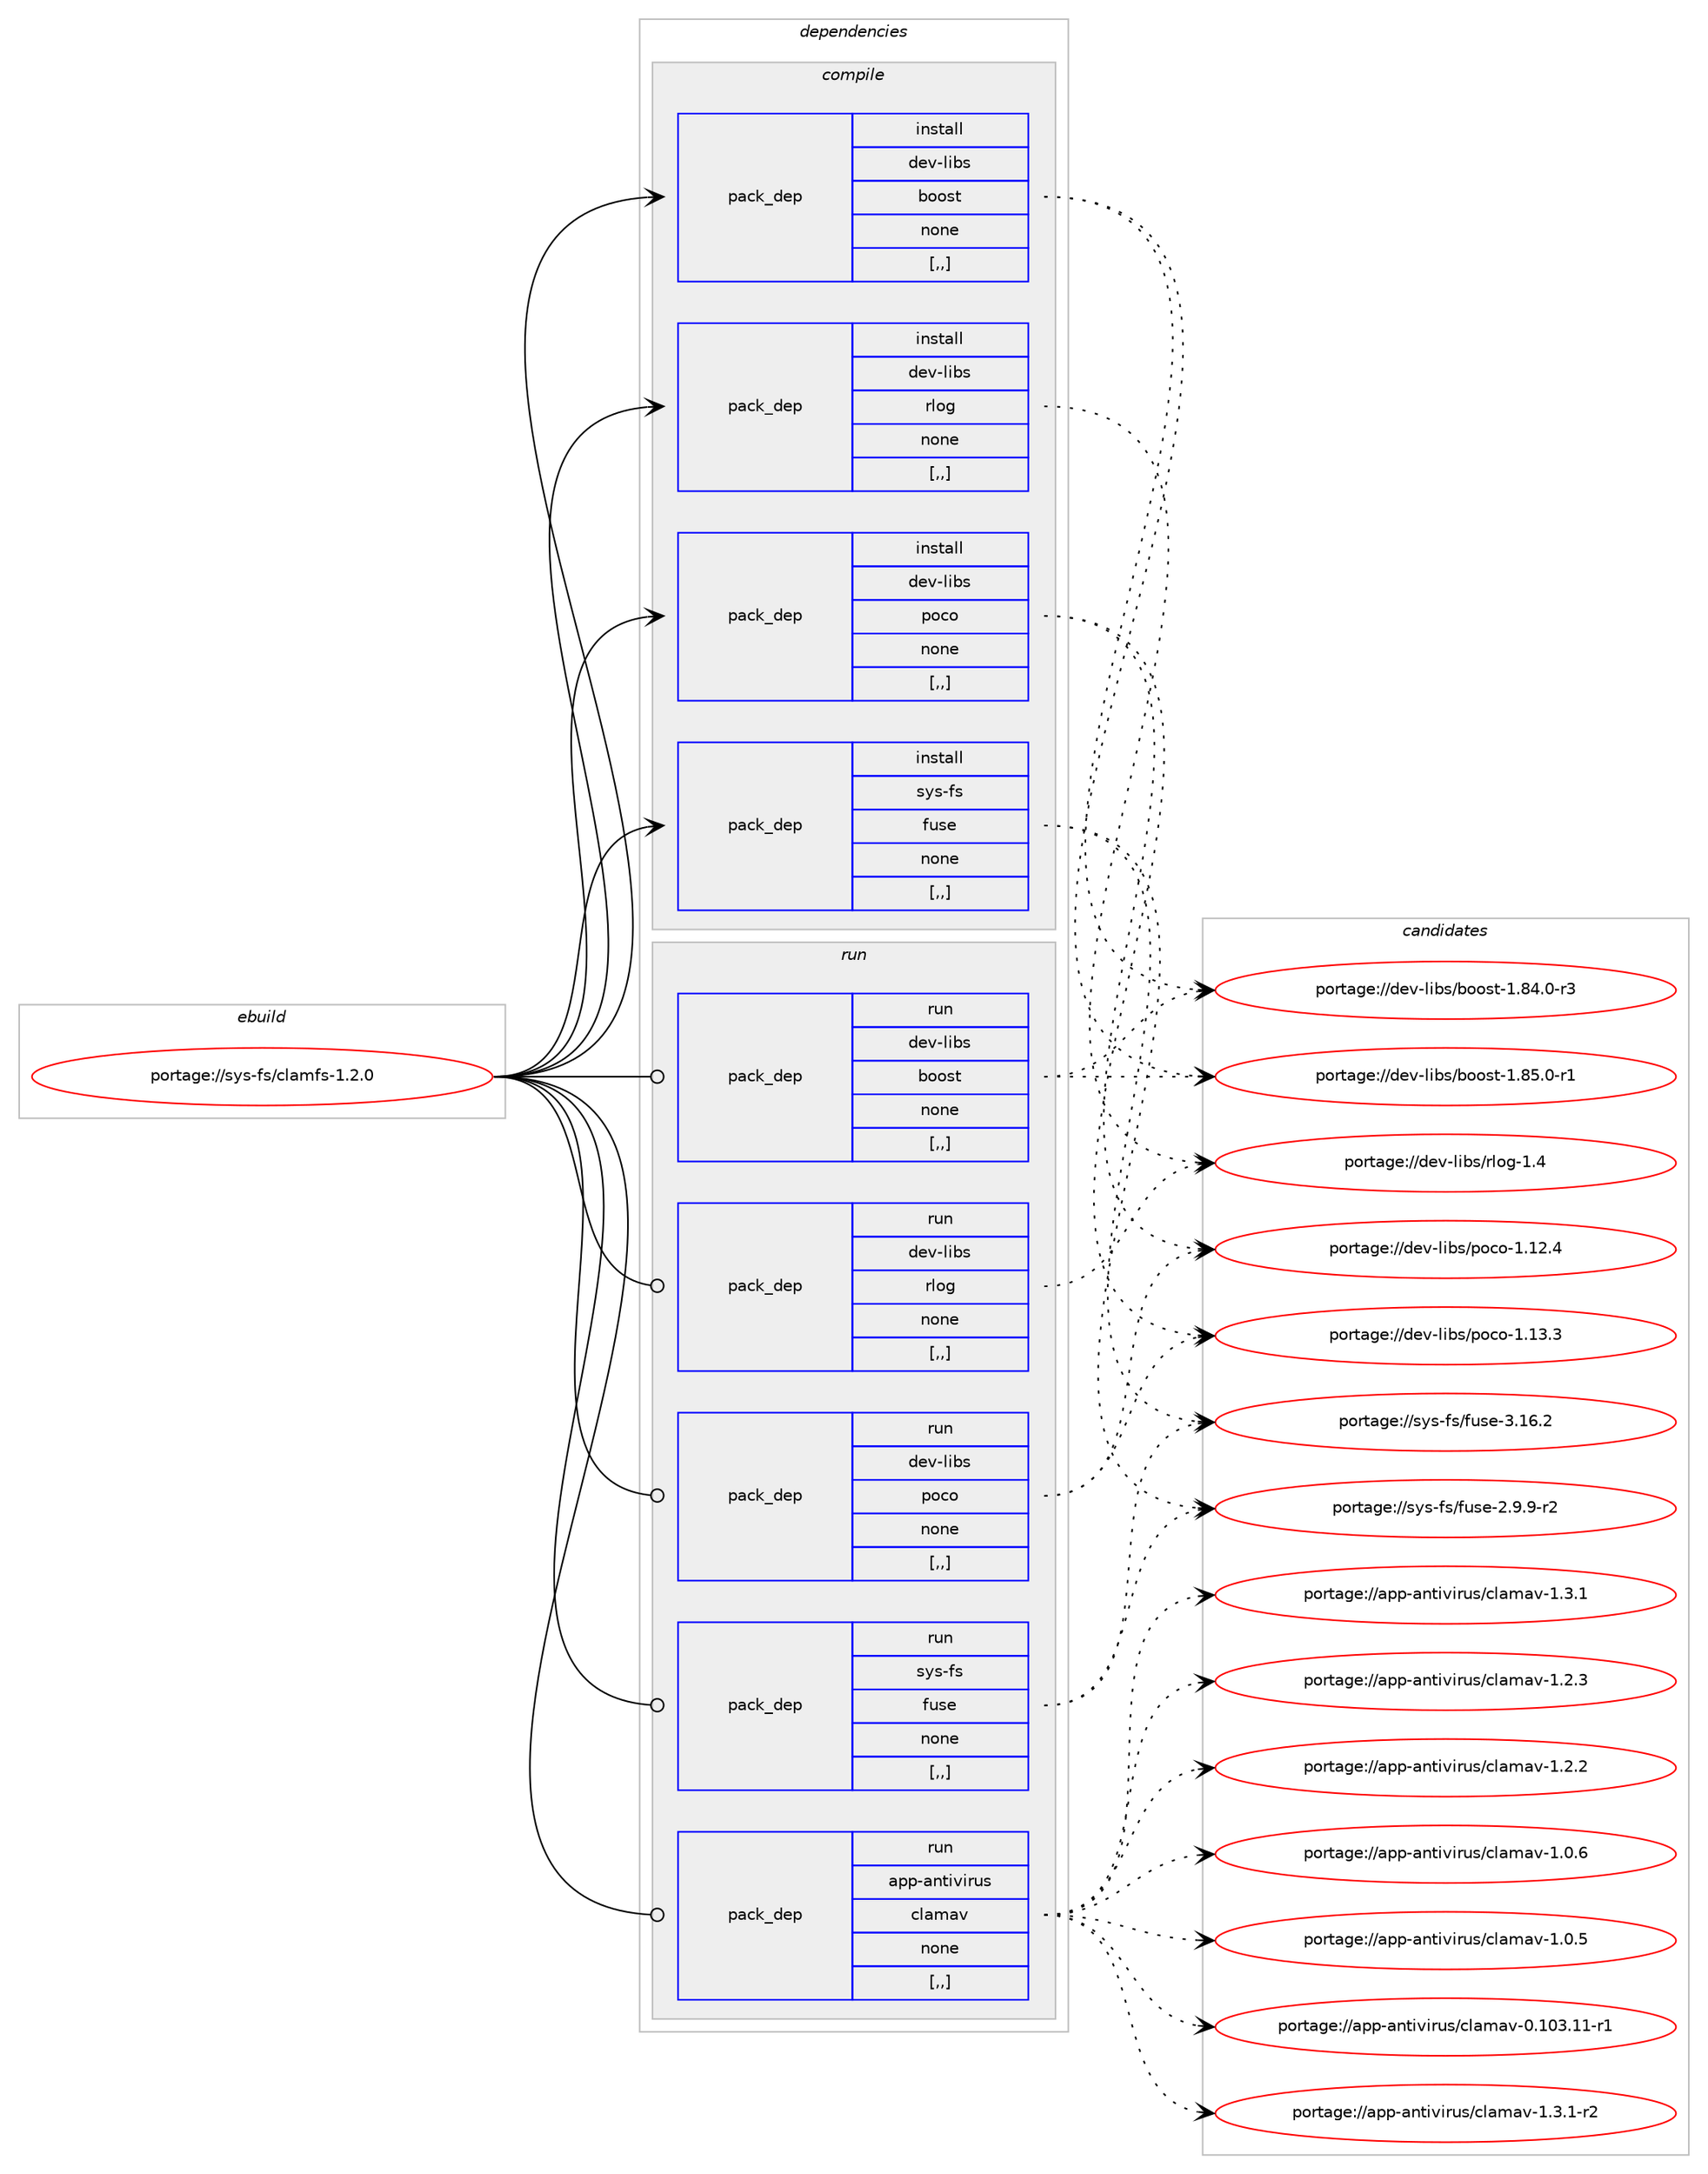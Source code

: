 digraph prolog {

# *************
# Graph options
# *************

newrank=true;
concentrate=true;
compound=true;
graph [rankdir=LR,fontname=Helvetica,fontsize=10,ranksep=1.5];#, ranksep=2.5, nodesep=0.2];
edge  [arrowhead=vee];
node  [fontname=Helvetica,fontsize=10];

# **********
# The ebuild
# **********

subgraph cluster_leftcol {
color=gray;
label=<<i>ebuild</i>>;
id [label="portage://sys-fs/clamfs-1.2.0", color=red, width=4, href="../sys-fs/clamfs-1.2.0.svg"];
}

# ****************
# The dependencies
# ****************

subgraph cluster_midcol {
color=gray;
label=<<i>dependencies</i>>;
subgraph cluster_compile {
fillcolor="#eeeeee";
style=filled;
label=<<i>compile</i>>;
subgraph pack316744 {
dependency435741 [label=<<TABLE BORDER="0" CELLBORDER="1" CELLSPACING="0" CELLPADDING="4" WIDTH="220"><TR><TD ROWSPAN="6" CELLPADDING="30">pack_dep</TD></TR><TR><TD WIDTH="110">install</TD></TR><TR><TD>dev-libs</TD></TR><TR><TD>boost</TD></TR><TR><TD>none</TD></TR><TR><TD>[,,]</TD></TR></TABLE>>, shape=none, color=blue];
}
id:e -> dependency435741:w [weight=20,style="solid",arrowhead="vee"];
subgraph pack316745 {
dependency435742 [label=<<TABLE BORDER="0" CELLBORDER="1" CELLSPACING="0" CELLPADDING="4" WIDTH="220"><TR><TD ROWSPAN="6" CELLPADDING="30">pack_dep</TD></TR><TR><TD WIDTH="110">install</TD></TR><TR><TD>dev-libs</TD></TR><TR><TD>poco</TD></TR><TR><TD>none</TD></TR><TR><TD>[,,]</TD></TR></TABLE>>, shape=none, color=blue];
}
id:e -> dependency435742:w [weight=20,style="solid",arrowhead="vee"];
subgraph pack316746 {
dependency435743 [label=<<TABLE BORDER="0" CELLBORDER="1" CELLSPACING="0" CELLPADDING="4" WIDTH="220"><TR><TD ROWSPAN="6" CELLPADDING="30">pack_dep</TD></TR><TR><TD WIDTH="110">install</TD></TR><TR><TD>dev-libs</TD></TR><TR><TD>rlog</TD></TR><TR><TD>none</TD></TR><TR><TD>[,,]</TD></TR></TABLE>>, shape=none, color=blue];
}
id:e -> dependency435743:w [weight=20,style="solid",arrowhead="vee"];
subgraph pack316747 {
dependency435744 [label=<<TABLE BORDER="0" CELLBORDER="1" CELLSPACING="0" CELLPADDING="4" WIDTH="220"><TR><TD ROWSPAN="6" CELLPADDING="30">pack_dep</TD></TR><TR><TD WIDTH="110">install</TD></TR><TR><TD>sys-fs</TD></TR><TR><TD>fuse</TD></TR><TR><TD>none</TD></TR><TR><TD>[,,]</TD></TR></TABLE>>, shape=none, color=blue];
}
id:e -> dependency435744:w [weight=20,style="solid",arrowhead="vee"];
}
subgraph cluster_compileandrun {
fillcolor="#eeeeee";
style=filled;
label=<<i>compile and run</i>>;
}
subgraph cluster_run {
fillcolor="#eeeeee";
style=filled;
label=<<i>run</i>>;
subgraph pack316748 {
dependency435745 [label=<<TABLE BORDER="0" CELLBORDER="1" CELLSPACING="0" CELLPADDING="4" WIDTH="220"><TR><TD ROWSPAN="6" CELLPADDING="30">pack_dep</TD></TR><TR><TD WIDTH="110">run</TD></TR><TR><TD>app-antivirus</TD></TR><TR><TD>clamav</TD></TR><TR><TD>none</TD></TR><TR><TD>[,,]</TD></TR></TABLE>>, shape=none, color=blue];
}
id:e -> dependency435745:w [weight=20,style="solid",arrowhead="odot"];
subgraph pack316749 {
dependency435746 [label=<<TABLE BORDER="0" CELLBORDER="1" CELLSPACING="0" CELLPADDING="4" WIDTH="220"><TR><TD ROWSPAN="6" CELLPADDING="30">pack_dep</TD></TR><TR><TD WIDTH="110">run</TD></TR><TR><TD>dev-libs</TD></TR><TR><TD>boost</TD></TR><TR><TD>none</TD></TR><TR><TD>[,,]</TD></TR></TABLE>>, shape=none, color=blue];
}
id:e -> dependency435746:w [weight=20,style="solid",arrowhead="odot"];
subgraph pack316750 {
dependency435747 [label=<<TABLE BORDER="0" CELLBORDER="1" CELLSPACING="0" CELLPADDING="4" WIDTH="220"><TR><TD ROWSPAN="6" CELLPADDING="30">pack_dep</TD></TR><TR><TD WIDTH="110">run</TD></TR><TR><TD>dev-libs</TD></TR><TR><TD>poco</TD></TR><TR><TD>none</TD></TR><TR><TD>[,,]</TD></TR></TABLE>>, shape=none, color=blue];
}
id:e -> dependency435747:w [weight=20,style="solid",arrowhead="odot"];
subgraph pack316751 {
dependency435748 [label=<<TABLE BORDER="0" CELLBORDER="1" CELLSPACING="0" CELLPADDING="4" WIDTH="220"><TR><TD ROWSPAN="6" CELLPADDING="30">pack_dep</TD></TR><TR><TD WIDTH="110">run</TD></TR><TR><TD>dev-libs</TD></TR><TR><TD>rlog</TD></TR><TR><TD>none</TD></TR><TR><TD>[,,]</TD></TR></TABLE>>, shape=none, color=blue];
}
id:e -> dependency435748:w [weight=20,style="solid",arrowhead="odot"];
subgraph pack316752 {
dependency435749 [label=<<TABLE BORDER="0" CELLBORDER="1" CELLSPACING="0" CELLPADDING="4" WIDTH="220"><TR><TD ROWSPAN="6" CELLPADDING="30">pack_dep</TD></TR><TR><TD WIDTH="110">run</TD></TR><TR><TD>sys-fs</TD></TR><TR><TD>fuse</TD></TR><TR><TD>none</TD></TR><TR><TD>[,,]</TD></TR></TABLE>>, shape=none, color=blue];
}
id:e -> dependency435749:w [weight=20,style="solid",arrowhead="odot"];
}
}

# **************
# The candidates
# **************

subgraph cluster_choices {
rank=same;
color=gray;
label=<<i>candidates</i>>;

subgraph choice316744 {
color=black;
nodesep=1;
choice10010111845108105981154798111111115116454946565346484511449 [label="portage://dev-libs/boost-1.85.0-r1", color=red, width=4,href="../dev-libs/boost-1.85.0-r1.svg"];
choice10010111845108105981154798111111115116454946565246484511451 [label="portage://dev-libs/boost-1.84.0-r3", color=red, width=4,href="../dev-libs/boost-1.84.0-r3.svg"];
dependency435741:e -> choice10010111845108105981154798111111115116454946565346484511449:w [style=dotted,weight="100"];
dependency435741:e -> choice10010111845108105981154798111111115116454946565246484511451:w [style=dotted,weight="100"];
}
subgraph choice316745 {
color=black;
nodesep=1;
choice1001011184510810598115471121119911145494649514651 [label="portage://dev-libs/poco-1.13.3", color=red, width=4,href="../dev-libs/poco-1.13.3.svg"];
choice1001011184510810598115471121119911145494649504652 [label="portage://dev-libs/poco-1.12.4", color=red, width=4,href="../dev-libs/poco-1.12.4.svg"];
dependency435742:e -> choice1001011184510810598115471121119911145494649514651:w [style=dotted,weight="100"];
dependency435742:e -> choice1001011184510810598115471121119911145494649504652:w [style=dotted,weight="100"];
}
subgraph choice316746 {
color=black;
nodesep=1;
choice10010111845108105981154711410811110345494652 [label="portage://dev-libs/rlog-1.4", color=red, width=4,href="../dev-libs/rlog-1.4.svg"];
dependency435743:e -> choice10010111845108105981154711410811110345494652:w [style=dotted,weight="100"];
}
subgraph choice316747 {
color=black;
nodesep=1;
choice115121115451021154710211711510145514649544650 [label="portage://sys-fs/fuse-3.16.2", color=red, width=4,href="../sys-fs/fuse-3.16.2.svg"];
choice11512111545102115471021171151014550465746574511450 [label="portage://sys-fs/fuse-2.9.9-r2", color=red, width=4,href="../sys-fs/fuse-2.9.9-r2.svg"];
dependency435744:e -> choice115121115451021154710211711510145514649544650:w [style=dotted,weight="100"];
dependency435744:e -> choice11512111545102115471021171151014550465746574511450:w [style=dotted,weight="100"];
}
subgraph choice316748 {
color=black;
nodesep=1;
choice971121124597110116105118105114117115479910897109971184549465146494511450 [label="portage://app-antivirus/clamav-1.3.1-r2", color=red, width=4,href="../app-antivirus/clamav-1.3.1-r2.svg"];
choice97112112459711011610511810511411711547991089710997118454946514649 [label="portage://app-antivirus/clamav-1.3.1", color=red, width=4,href="../app-antivirus/clamav-1.3.1.svg"];
choice97112112459711011610511810511411711547991089710997118454946504651 [label="portage://app-antivirus/clamav-1.2.3", color=red, width=4,href="../app-antivirus/clamav-1.2.3.svg"];
choice97112112459711011610511810511411711547991089710997118454946504650 [label="portage://app-antivirus/clamav-1.2.2", color=red, width=4,href="../app-antivirus/clamav-1.2.2.svg"];
choice97112112459711011610511810511411711547991089710997118454946484654 [label="portage://app-antivirus/clamav-1.0.6", color=red, width=4,href="../app-antivirus/clamav-1.0.6.svg"];
choice97112112459711011610511810511411711547991089710997118454946484653 [label="portage://app-antivirus/clamav-1.0.5", color=red, width=4,href="../app-antivirus/clamav-1.0.5.svg"];
choice971121124597110116105118105114117115479910897109971184548464948514649494511449 [label="portage://app-antivirus/clamav-0.103.11-r1", color=red, width=4,href="../app-antivirus/clamav-0.103.11-r1.svg"];
dependency435745:e -> choice971121124597110116105118105114117115479910897109971184549465146494511450:w [style=dotted,weight="100"];
dependency435745:e -> choice97112112459711011610511810511411711547991089710997118454946514649:w [style=dotted,weight="100"];
dependency435745:e -> choice97112112459711011610511810511411711547991089710997118454946504651:w [style=dotted,weight="100"];
dependency435745:e -> choice97112112459711011610511810511411711547991089710997118454946504650:w [style=dotted,weight="100"];
dependency435745:e -> choice97112112459711011610511810511411711547991089710997118454946484654:w [style=dotted,weight="100"];
dependency435745:e -> choice97112112459711011610511810511411711547991089710997118454946484653:w [style=dotted,weight="100"];
dependency435745:e -> choice971121124597110116105118105114117115479910897109971184548464948514649494511449:w [style=dotted,weight="100"];
}
subgraph choice316749 {
color=black;
nodesep=1;
choice10010111845108105981154798111111115116454946565346484511449 [label="portage://dev-libs/boost-1.85.0-r1", color=red, width=4,href="../dev-libs/boost-1.85.0-r1.svg"];
choice10010111845108105981154798111111115116454946565246484511451 [label="portage://dev-libs/boost-1.84.0-r3", color=red, width=4,href="../dev-libs/boost-1.84.0-r3.svg"];
dependency435746:e -> choice10010111845108105981154798111111115116454946565346484511449:w [style=dotted,weight="100"];
dependency435746:e -> choice10010111845108105981154798111111115116454946565246484511451:w [style=dotted,weight="100"];
}
subgraph choice316750 {
color=black;
nodesep=1;
choice1001011184510810598115471121119911145494649514651 [label="portage://dev-libs/poco-1.13.3", color=red, width=4,href="../dev-libs/poco-1.13.3.svg"];
choice1001011184510810598115471121119911145494649504652 [label="portage://dev-libs/poco-1.12.4", color=red, width=4,href="../dev-libs/poco-1.12.4.svg"];
dependency435747:e -> choice1001011184510810598115471121119911145494649514651:w [style=dotted,weight="100"];
dependency435747:e -> choice1001011184510810598115471121119911145494649504652:w [style=dotted,weight="100"];
}
subgraph choice316751 {
color=black;
nodesep=1;
choice10010111845108105981154711410811110345494652 [label="portage://dev-libs/rlog-1.4", color=red, width=4,href="../dev-libs/rlog-1.4.svg"];
dependency435748:e -> choice10010111845108105981154711410811110345494652:w [style=dotted,weight="100"];
}
subgraph choice316752 {
color=black;
nodesep=1;
choice115121115451021154710211711510145514649544650 [label="portage://sys-fs/fuse-3.16.2", color=red, width=4,href="../sys-fs/fuse-3.16.2.svg"];
choice11512111545102115471021171151014550465746574511450 [label="portage://sys-fs/fuse-2.9.9-r2", color=red, width=4,href="../sys-fs/fuse-2.9.9-r2.svg"];
dependency435749:e -> choice115121115451021154710211711510145514649544650:w [style=dotted,weight="100"];
dependency435749:e -> choice11512111545102115471021171151014550465746574511450:w [style=dotted,weight="100"];
}
}

}
